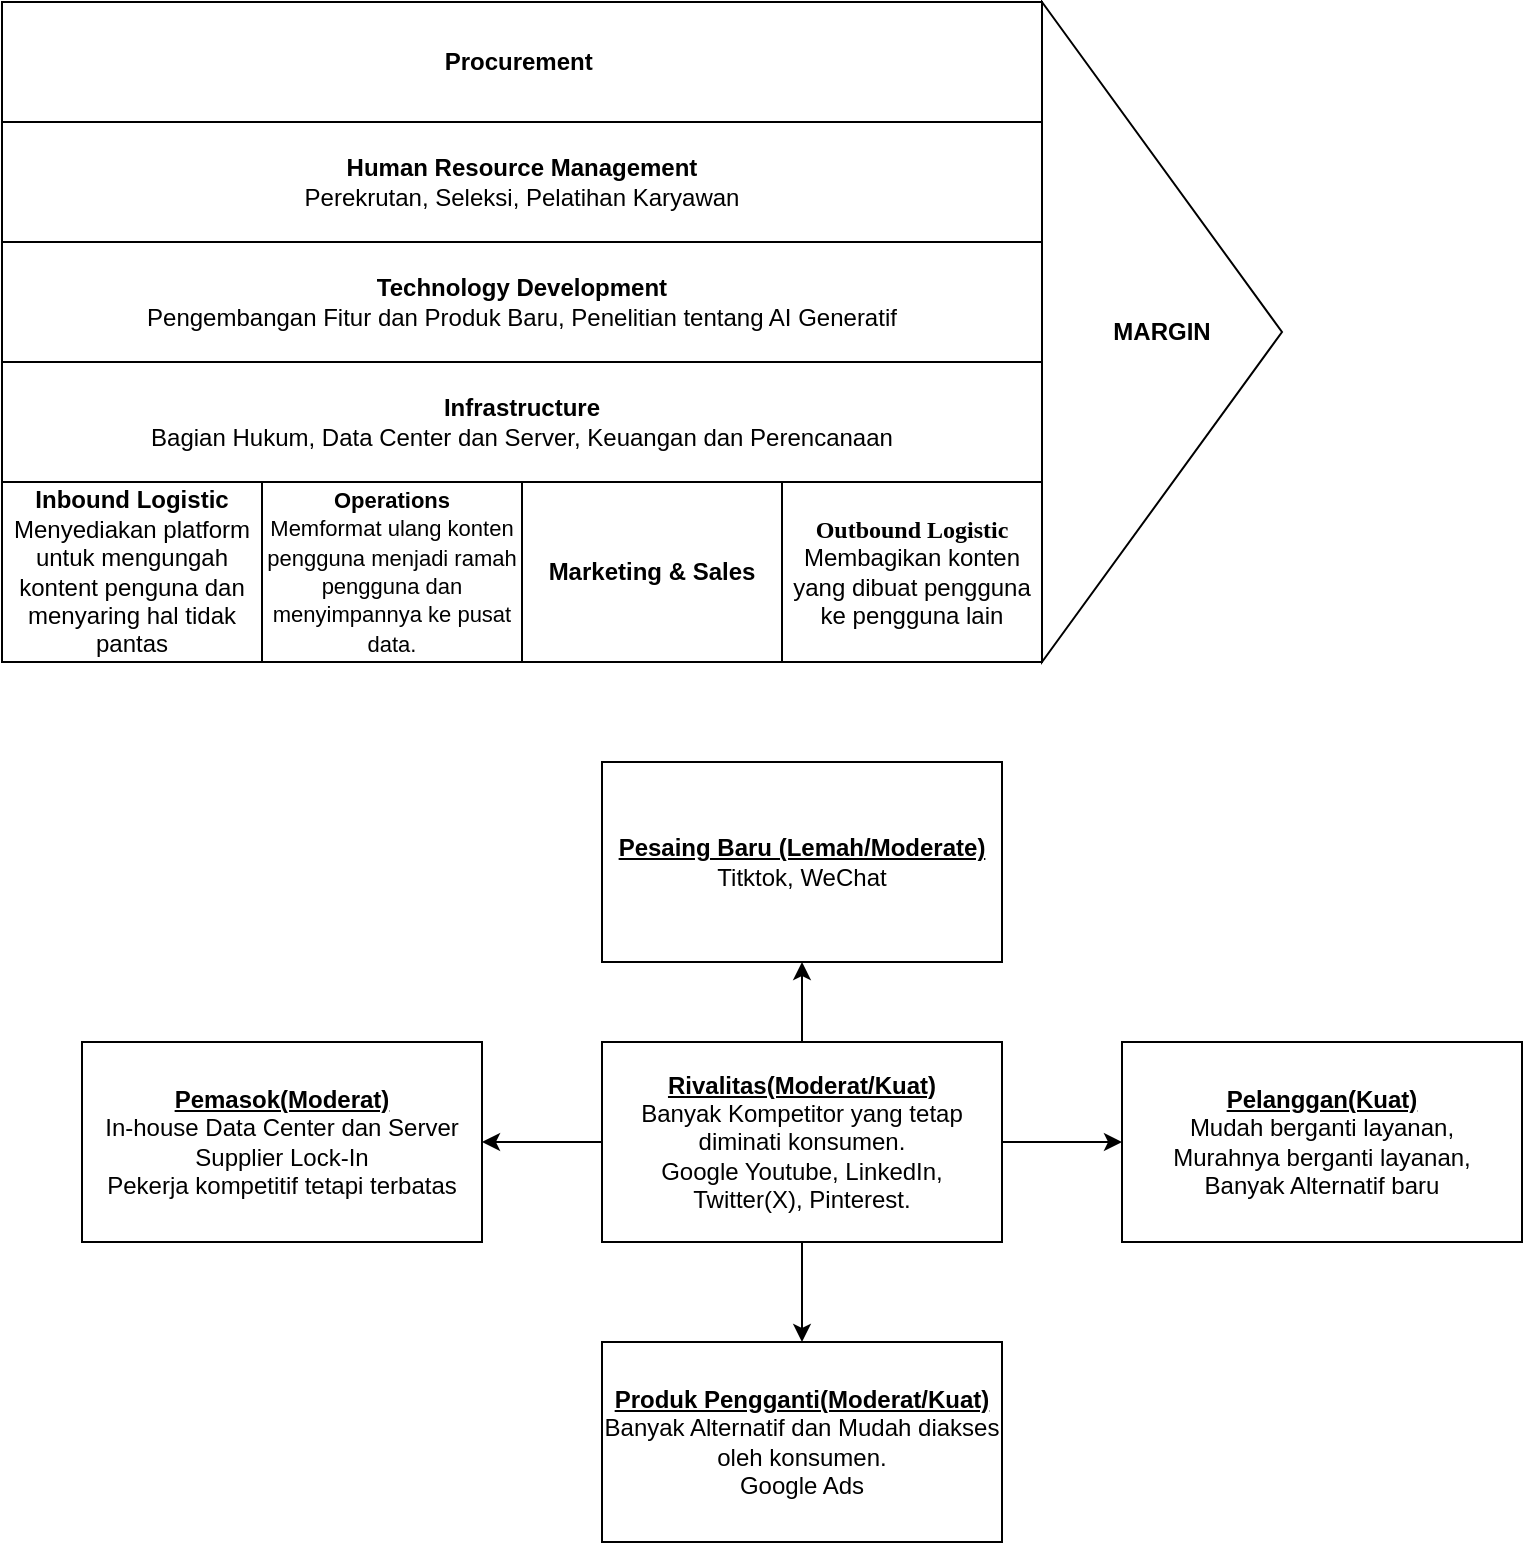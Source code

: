 <mxfile version="24.6.2" type="github">
  <diagram name="Page-1" id="Vned0AJL_Sf1EVz8iLoT">
    <mxGraphModel dx="971" dy="484" grid="1" gridSize="10" guides="1" tooltips="1" connect="1" arrows="1" fold="1" page="1" pageScale="1" pageWidth="850" pageHeight="1100" math="0" shadow="0">
      <root>
        <mxCell id="0" />
        <mxCell id="1" parent="0" />
        <mxCell id="iblUcHsWFGveh7NraL_f-1" value="&lt;b&gt;Procurement&amp;nbsp;&lt;/b&gt;" style="rounded=0;whiteSpace=wrap;html=1;" parent="1" vertex="1">
          <mxGeometry x="40" y="40" width="520" height="60" as="geometry" />
        </mxCell>
        <mxCell id="iblUcHsWFGveh7NraL_f-2" value="&lt;b&gt;Technology Development&lt;/b&gt;&lt;div&gt;Pengembangan Fitur dan Produk Baru, Penelitian tentang AI Generatif&lt;br&gt;&lt;/div&gt;" style="rounded=0;whiteSpace=wrap;html=1;" parent="1" vertex="1">
          <mxGeometry x="40" y="160" width="520" height="60" as="geometry" />
        </mxCell>
        <mxCell id="iblUcHsWFGveh7NraL_f-3" value="&lt;div&gt;&lt;b&gt;Human Resource Management&lt;/b&gt;&lt;/div&gt;&lt;div&gt;Perekrutan, Seleksi, Pelatihan Karyawan&lt;/div&gt;" style="rounded=0;whiteSpace=wrap;html=1;" parent="1" vertex="1">
          <mxGeometry x="40" y="100" width="520" height="60" as="geometry" />
        </mxCell>
        <mxCell id="iblUcHsWFGveh7NraL_f-4" value="&lt;span style=&quot;text-indent: 0cm; background-color: initial;&quot;&gt;&lt;b&gt;Infrastructure&lt;/b&gt;&lt;/span&gt;&lt;div&gt;Bagian Hukum, Data Center dan Server, Keuangan dan Perencanaan&lt;br&gt;&lt;/div&gt;" style="rounded=0;whiteSpace=wrap;html=1;" parent="1" vertex="1">
          <mxGeometry x="40" y="220" width="520" height="60" as="geometry" />
        </mxCell>
        <mxCell id="iblUcHsWFGveh7NraL_f-5" value="&lt;div&gt;&lt;b&gt;Inbound Logistic&lt;/b&gt;&lt;/div&gt;&lt;div&gt;Menyediakan platform untuk mengungah kontent penguna dan menyaring hal tidak pantas&lt;/div&gt;" style="rounded=0;whiteSpace=wrap;html=1;" parent="1" vertex="1">
          <mxGeometry x="40" y="280" width="130" height="90" as="geometry" />
        </mxCell>
        <mxCell id="iblUcHsWFGveh7NraL_f-6" value="&lt;div&gt;&lt;b&gt;&lt;span style=&quot;&quot; lang=&quot;SV&quot;&gt;&lt;font style=&quot;font-size: 12px;&quot;&gt;Marketing &amp;amp; Sales&lt;/font&gt;&lt;/span&gt;&lt;/b&gt;&lt;br&gt;&lt;/div&gt;" style="rounded=0;whiteSpace=wrap;html=1;" parent="1" vertex="1">
          <mxGeometry x="300" y="280" width="130" height="90" as="geometry" />
        </mxCell>
        <mxCell id="iblUcHsWFGveh7NraL_f-7" value="&lt;div style=&quot;&quot;&gt;&lt;b style=&quot;background-color: initial;&quot;&gt;&lt;span style=&quot;font-family: &amp;quot;Times New Roman&amp;quot;, serif;&quot; lang=&quot;SV&quot;&gt;&lt;font style=&quot;font-size: 12px;&quot;&gt;Outbound Logistic&lt;/font&gt;&lt;/span&gt;&lt;/b&gt;&lt;/div&gt;&lt;div style=&quot;&quot;&gt;Membagikan konten yang dibuat pengguna ke pengguna lain&lt;br&gt;&lt;/div&gt;" style="rounded=0;whiteSpace=wrap;html=1;" parent="1" vertex="1">
          <mxGeometry x="430" y="280" width="130" height="90" as="geometry" />
        </mxCell>
        <mxCell id="iblUcHsWFGveh7NraL_f-8" value="&lt;div style=&quot;font-size: 11px;&quot;&gt;&lt;font style=&quot;font-size: 11px;&quot;&gt;&lt;b&gt;&lt;span style=&quot;&quot; lang=&quot;SV&quot;&gt;Operations&lt;/span&gt;&lt;/b&gt;&lt;br&gt;&lt;/font&gt;&lt;/div&gt;&lt;div style=&quot;&quot;&gt;&lt;span style=&quot;font-size: 11px;&quot;&gt;Memformat ulang konten pengguna menjadi ramah pengguna dan menyimpannya ke pusat data.&lt;/span&gt;&lt;br&gt;&lt;/div&gt;" style="rounded=0;whiteSpace=wrap;html=1;" parent="1" vertex="1">
          <mxGeometry x="170" y="280" width="130" height="90" as="geometry" />
        </mxCell>
        <mxCell id="iblUcHsWFGveh7NraL_f-10" value="&lt;b&gt;MARGIN&lt;/b&gt;" style="triangle;whiteSpace=wrap;html=1;" parent="1" vertex="1">
          <mxGeometry x="560" y="40" width="120" height="330" as="geometry" />
        </mxCell>
        <mxCell id="8O4uAdFe4wAA6HJJ4pzz-3" value="" style="edgeStyle=orthogonalEdgeStyle;rounded=0;orthogonalLoop=1;jettySize=auto;html=1;" edge="1" parent="1" source="8O4uAdFe4wAA6HJJ4pzz-1" target="8O4uAdFe4wAA6HJJ4pzz-2">
          <mxGeometry relative="1" as="geometry" />
        </mxCell>
        <mxCell id="8O4uAdFe4wAA6HJJ4pzz-5" value="" style="edgeStyle=orthogonalEdgeStyle;rounded=0;orthogonalLoop=1;jettySize=auto;html=1;" edge="1" parent="1" source="8O4uAdFe4wAA6HJJ4pzz-1" target="8O4uAdFe4wAA6HJJ4pzz-4">
          <mxGeometry relative="1" as="geometry" />
        </mxCell>
        <mxCell id="8O4uAdFe4wAA6HJJ4pzz-7" value="" style="edgeStyle=orthogonalEdgeStyle;rounded=0;orthogonalLoop=1;jettySize=auto;html=1;" edge="1" parent="1" source="8O4uAdFe4wAA6HJJ4pzz-1" target="8O4uAdFe4wAA6HJJ4pzz-6">
          <mxGeometry relative="1" as="geometry" />
        </mxCell>
        <mxCell id="8O4uAdFe4wAA6HJJ4pzz-9" value="" style="edgeStyle=orthogonalEdgeStyle;rounded=0;orthogonalLoop=1;jettySize=auto;html=1;" edge="1" parent="1" source="8O4uAdFe4wAA6HJJ4pzz-1" target="8O4uAdFe4wAA6HJJ4pzz-8">
          <mxGeometry relative="1" as="geometry" />
        </mxCell>
        <mxCell id="8O4uAdFe4wAA6HJJ4pzz-1" value="&lt;b&gt;&lt;u&gt;Rivalitas(Moderat/Kuat)&lt;/u&gt;&lt;/b&gt;&lt;div&gt;&lt;div&gt;Banyak Kompetitor yang tetap diminati konsumen.&lt;/div&gt;&lt;div&gt;Google Youtube, LinkedIn, Twitter(X), Pinterest.&lt;/div&gt;&lt;/div&gt;" style="rounded=0;whiteSpace=wrap;html=1;" vertex="1" parent="1">
          <mxGeometry x="340" y="560" width="200" height="100" as="geometry" />
        </mxCell>
        <mxCell id="8O4uAdFe4wAA6HJJ4pzz-2" value="&lt;b&gt;&lt;u&gt;Pesaing Baru (Lemah/Moderate)&lt;/u&gt;&lt;/b&gt;&lt;div&gt;Titktok, WeChat&lt;/div&gt;" style="whiteSpace=wrap;html=1;rounded=0;" vertex="1" parent="1">
          <mxGeometry x="340" y="420" width="200" height="100" as="geometry" />
        </mxCell>
        <mxCell id="8O4uAdFe4wAA6HJJ4pzz-4" value="&lt;b&gt;&lt;u&gt;Pelanggan(Kuat)&lt;/u&gt;&lt;/b&gt;&lt;div&gt;Mudah berganti layanan,&lt;/div&gt;&lt;div&gt;Murahnya berganti layanan,&lt;/div&gt;&lt;div&gt;Banyak Alternatif baru&lt;/div&gt;" style="whiteSpace=wrap;html=1;rounded=0;" vertex="1" parent="1">
          <mxGeometry x="600" y="560" width="200" height="100" as="geometry" />
        </mxCell>
        <mxCell id="8O4uAdFe4wAA6HJJ4pzz-6" value="&lt;b&gt;&lt;u&gt;Pemasok(Moderat)&lt;/u&gt;&lt;/b&gt;&lt;div&gt;In-house&amp;nbsp;&lt;span style=&quot;background-color: initial;&quot;&gt;Data Center dan Server&lt;/span&gt;&lt;/div&gt;&lt;div&gt;&lt;span style=&quot;background-color: initial;&quot;&gt;Supplier Lock-In&lt;/span&gt;&lt;/div&gt;&lt;div&gt;&lt;span style=&quot;background-color: initial;&quot;&gt;Pekerja&amp;nbsp;&lt;/span&gt;&lt;span style=&quot;background-color: initial;&quot;&gt;kompetitif&amp;nbsp;&lt;/span&gt;&lt;span style=&quot;background-color: initial;&quot;&gt;tetapi&amp;nbsp;&lt;/span&gt;&lt;span style=&quot;background-color: initial;&quot;&gt;terbatas&lt;/span&gt;&lt;/div&gt;" style="whiteSpace=wrap;html=1;rounded=0;" vertex="1" parent="1">
          <mxGeometry x="80" y="560" width="200" height="100" as="geometry" />
        </mxCell>
        <mxCell id="8O4uAdFe4wAA6HJJ4pzz-8" value="&lt;div style=&quot;direction: rtl;&quot;&gt;&lt;b style=&quot;background-color: initial;&quot;&gt;&lt;u&gt;Produk Pengganti(Moderat/Kuat)&lt;/u&gt;&lt;/b&gt;&lt;/div&gt;&lt;div&gt;Banyak Alternatif dan Mudah diakses oleh konsumen.&lt;/div&gt;&lt;div&gt;Google Ads&lt;/div&gt;" style="whiteSpace=wrap;html=1;rounded=0;" vertex="1" parent="1">
          <mxGeometry x="340" y="710" width="200" height="100" as="geometry" />
        </mxCell>
      </root>
    </mxGraphModel>
  </diagram>
</mxfile>
